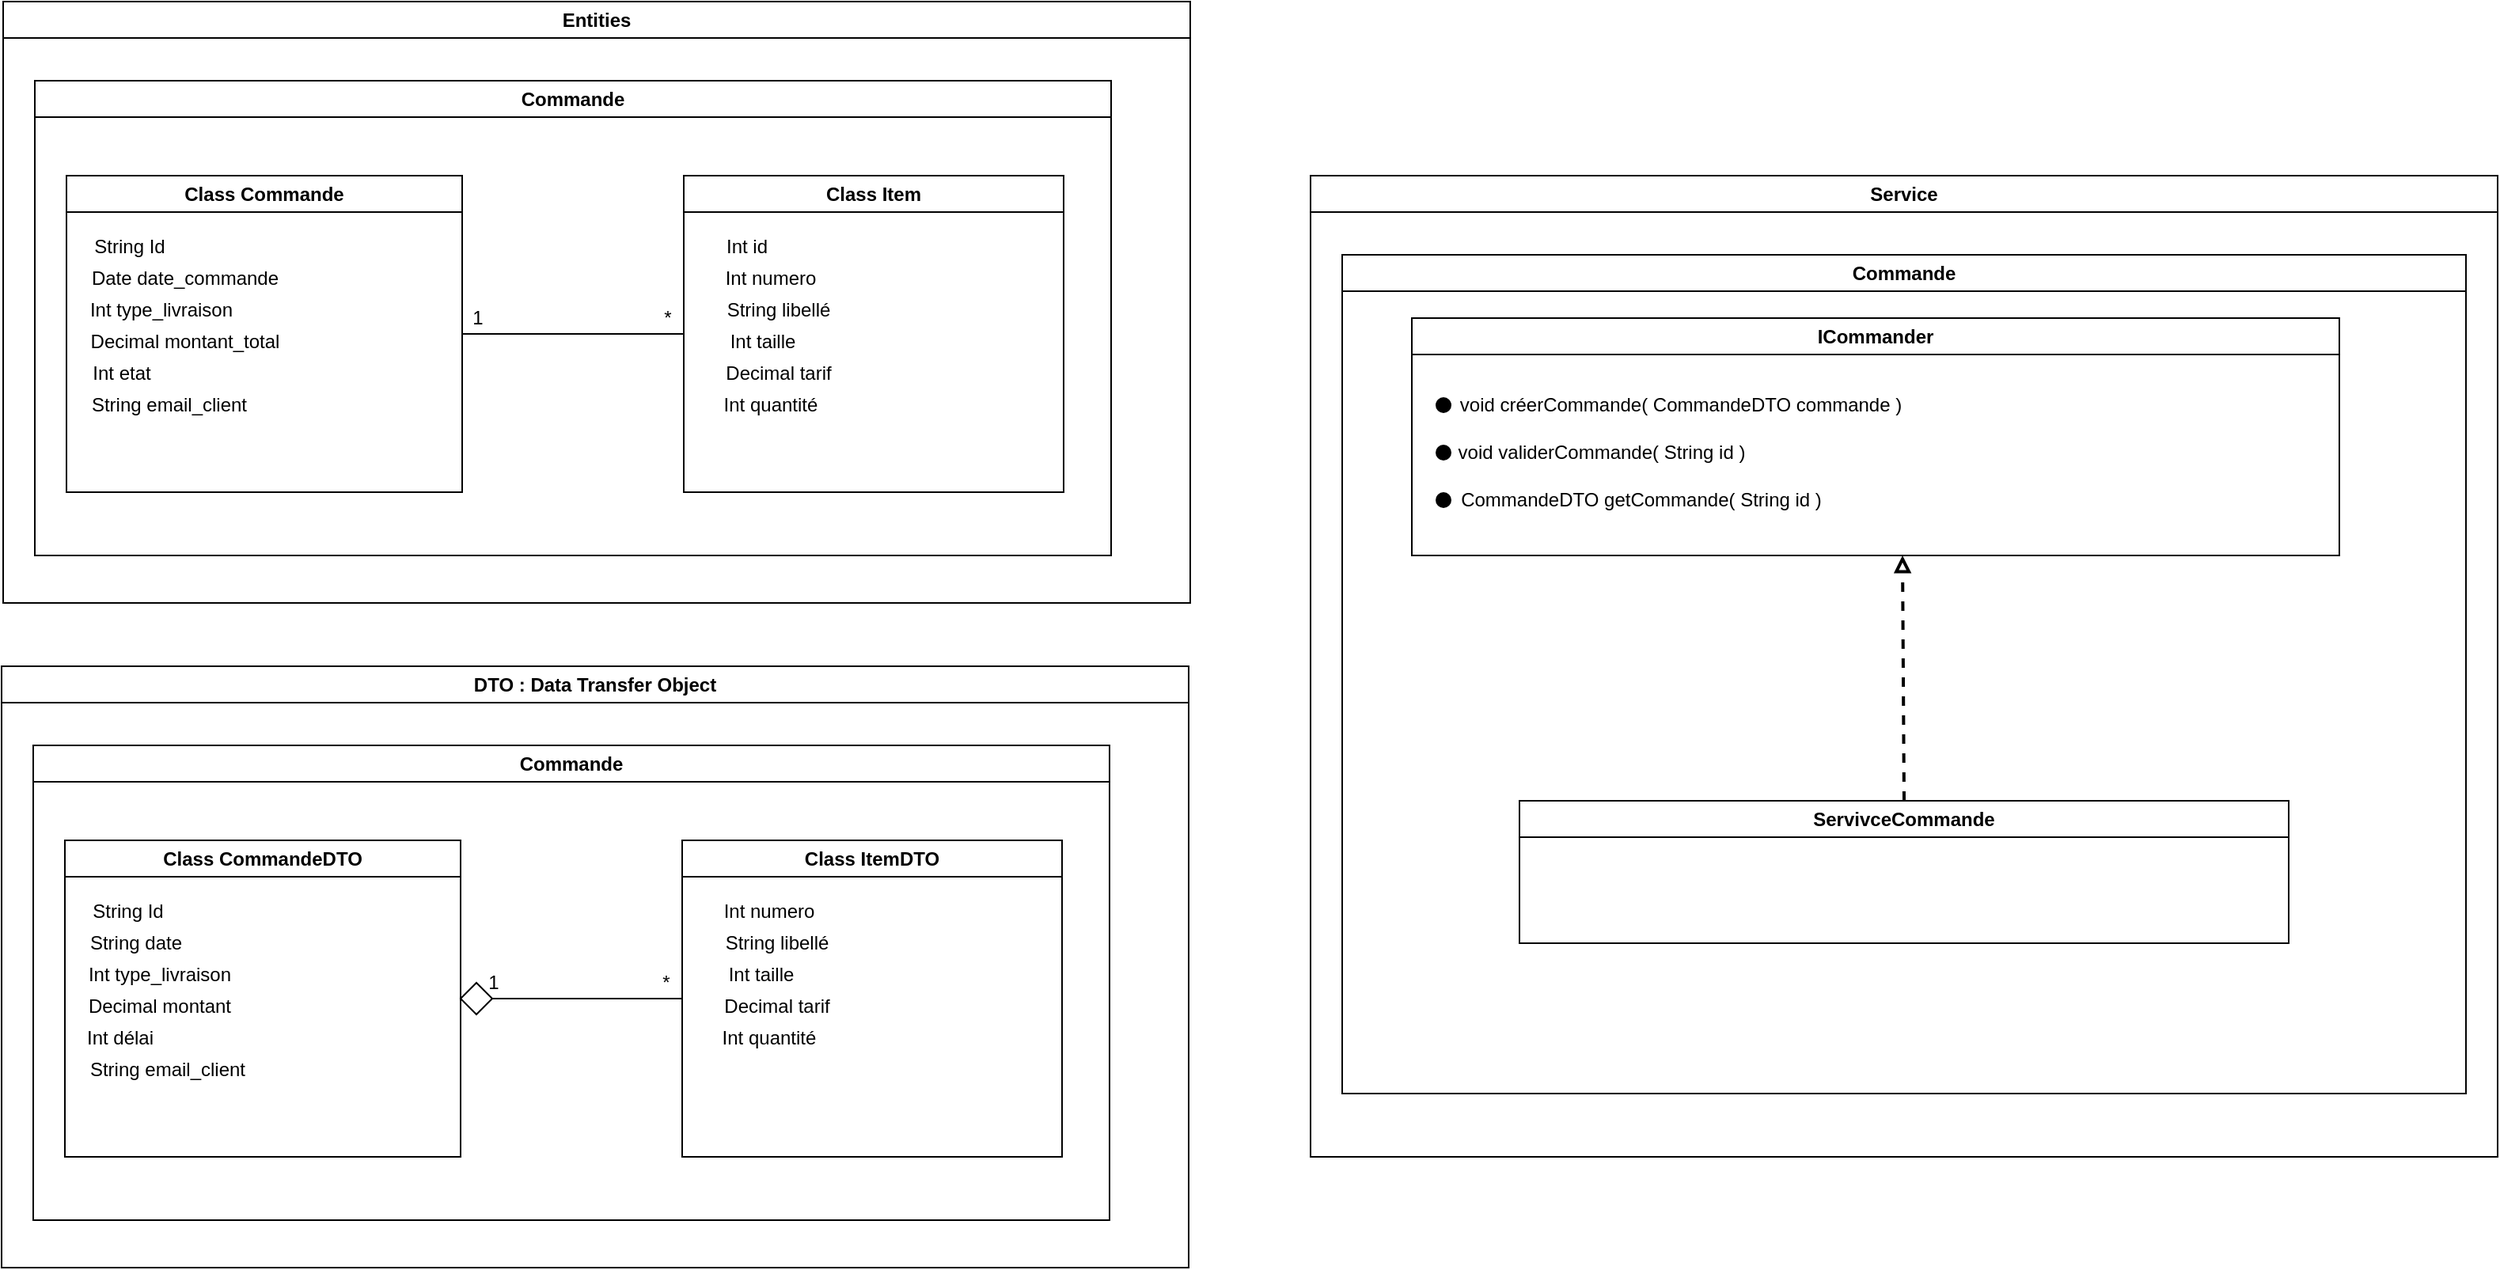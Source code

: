 <mxfile version="21.6.8" type="device">
  <diagram name="Page-1" id="MczotQ8Ki7MUzHi3CZ2g">
    <mxGraphModel dx="1114" dy="864" grid="1" gridSize="10" guides="1" tooltips="1" connect="1" arrows="1" fold="1" page="1" pageScale="1" pageWidth="827" pageHeight="1169" math="0" shadow="0">
      <root>
        <mxCell id="0" />
        <mxCell id="1" parent="0" />
        <mxCell id="skU3gdwwQWXqQKOJR1EM-1" value="Entities" style="swimlane;whiteSpace=wrap;html=1;" vertex="1" parent="1">
          <mxGeometry x="40" y="80" width="750" height="380" as="geometry" />
        </mxCell>
        <mxCell id="skU3gdwwQWXqQKOJR1EM-2" value="Commande" style="swimlane;whiteSpace=wrap;html=1;" vertex="1" parent="skU3gdwwQWXqQKOJR1EM-1">
          <mxGeometry x="20" y="50" width="680" height="300" as="geometry" />
        </mxCell>
        <mxCell id="skU3gdwwQWXqQKOJR1EM-3" value="Class Commande" style="swimlane;whiteSpace=wrap;html=1;" vertex="1" parent="skU3gdwwQWXqQKOJR1EM-2">
          <mxGeometry x="20" y="60" width="250" height="200" as="geometry" />
        </mxCell>
        <mxCell id="skU3gdwwQWXqQKOJR1EM-15" value="String Id" style="text;html=1;strokeColor=none;fillColor=none;align=center;verticalAlign=middle;whiteSpace=wrap;rounded=0;" vertex="1" parent="skU3gdwwQWXqQKOJR1EM-3">
          <mxGeometry x="10" y="30" width="60" height="30" as="geometry" />
        </mxCell>
        <mxCell id="skU3gdwwQWXqQKOJR1EM-16" value="Date date_commande" style="text;html=1;strokeColor=none;fillColor=none;align=center;verticalAlign=middle;whiteSpace=wrap;rounded=0;" vertex="1" parent="skU3gdwwQWXqQKOJR1EM-3">
          <mxGeometry x="10" y="50" width="130" height="30" as="geometry" />
        </mxCell>
        <mxCell id="skU3gdwwQWXqQKOJR1EM-17" value="Int type_livraison" style="text;html=1;strokeColor=none;fillColor=none;align=center;verticalAlign=middle;whiteSpace=wrap;rounded=0;" vertex="1" parent="skU3gdwwQWXqQKOJR1EM-3">
          <mxGeometry x="10" y="70" width="100" height="30" as="geometry" />
        </mxCell>
        <mxCell id="skU3gdwwQWXqQKOJR1EM-18" value="Decimal montant_total" style="text;html=1;strokeColor=none;fillColor=none;align=center;verticalAlign=middle;whiteSpace=wrap;rounded=0;" vertex="1" parent="skU3gdwwQWXqQKOJR1EM-3">
          <mxGeometry x="10" y="90" width="130" height="30" as="geometry" />
        </mxCell>
        <mxCell id="skU3gdwwQWXqQKOJR1EM-19" value="Int etat" style="text;html=1;strokeColor=none;fillColor=none;align=center;verticalAlign=middle;whiteSpace=wrap;rounded=0;" vertex="1" parent="skU3gdwwQWXqQKOJR1EM-3">
          <mxGeometry x="10" y="110" width="50" height="30" as="geometry" />
        </mxCell>
        <mxCell id="skU3gdwwQWXqQKOJR1EM-20" value="String email_client" style="text;html=1;strokeColor=none;fillColor=none;align=center;verticalAlign=middle;whiteSpace=wrap;rounded=0;" vertex="1" parent="skU3gdwwQWXqQKOJR1EM-3">
          <mxGeometry x="10" y="130" width="110" height="30" as="geometry" />
        </mxCell>
        <mxCell id="skU3gdwwQWXqQKOJR1EM-4" value="Class Item" style="swimlane;whiteSpace=wrap;html=1;" vertex="1" parent="skU3gdwwQWXqQKOJR1EM-2">
          <mxGeometry x="410" y="60" width="240" height="200" as="geometry" />
        </mxCell>
        <mxCell id="skU3gdwwQWXqQKOJR1EM-21" value="Int id" style="text;html=1;strokeColor=none;fillColor=none;align=center;verticalAlign=middle;whiteSpace=wrap;rounded=0;" vertex="1" parent="skU3gdwwQWXqQKOJR1EM-4">
          <mxGeometry x="10" y="30" width="60" height="30" as="geometry" />
        </mxCell>
        <mxCell id="skU3gdwwQWXqQKOJR1EM-22" value="Int numero" style="text;html=1;strokeColor=none;fillColor=none;align=center;verticalAlign=middle;whiteSpace=wrap;rounded=0;" vertex="1" parent="skU3gdwwQWXqQKOJR1EM-4">
          <mxGeometry x="10" y="50" width="90" height="30" as="geometry" />
        </mxCell>
        <mxCell id="skU3gdwwQWXqQKOJR1EM-23" value="String libellé" style="text;html=1;strokeColor=none;fillColor=none;align=center;verticalAlign=middle;whiteSpace=wrap;rounded=0;" vertex="1" parent="skU3gdwwQWXqQKOJR1EM-4">
          <mxGeometry x="10" y="70" width="100" height="30" as="geometry" />
        </mxCell>
        <mxCell id="skU3gdwwQWXqQKOJR1EM-24" value="Int taille" style="text;html=1;strokeColor=none;fillColor=none;align=center;verticalAlign=middle;whiteSpace=wrap;rounded=0;" vertex="1" parent="skU3gdwwQWXqQKOJR1EM-4">
          <mxGeometry x="10" y="90" width="80" height="30" as="geometry" />
        </mxCell>
        <mxCell id="skU3gdwwQWXqQKOJR1EM-25" value="Decimal tarif" style="text;html=1;strokeColor=none;fillColor=none;align=center;verticalAlign=middle;whiteSpace=wrap;rounded=0;" vertex="1" parent="skU3gdwwQWXqQKOJR1EM-4">
          <mxGeometry x="10" y="110" width="100" height="30" as="geometry" />
        </mxCell>
        <mxCell id="skU3gdwwQWXqQKOJR1EM-26" value="Int quantité" style="text;html=1;strokeColor=none;fillColor=none;align=center;verticalAlign=middle;whiteSpace=wrap;rounded=0;" vertex="1" parent="skU3gdwwQWXqQKOJR1EM-4">
          <mxGeometry x="10" y="130" width="90" height="30" as="geometry" />
        </mxCell>
        <mxCell id="skU3gdwwQWXqQKOJR1EM-6" value="" style="endArrow=none;html=1;rounded=0;exitX=1;exitY=0.5;exitDx=0;exitDy=0;entryX=0;entryY=0.5;entryDx=0;entryDy=0;" edge="1" parent="skU3gdwwQWXqQKOJR1EM-2" source="skU3gdwwQWXqQKOJR1EM-3" target="skU3gdwwQWXqQKOJR1EM-4">
          <mxGeometry width="50" height="50" relative="1" as="geometry">
            <mxPoint x="300" y="200" as="sourcePoint" />
            <mxPoint x="350" y="150" as="targetPoint" />
          </mxGeometry>
        </mxCell>
        <mxCell id="skU3gdwwQWXqQKOJR1EM-9" value="1" style="text;html=1;strokeColor=none;fillColor=none;align=center;verticalAlign=middle;whiteSpace=wrap;rounded=0;" vertex="1" parent="skU3gdwwQWXqQKOJR1EM-2">
          <mxGeometry x="250" y="135" width="60" height="30" as="geometry" />
        </mxCell>
        <mxCell id="skU3gdwwQWXqQKOJR1EM-10" value="*" style="text;html=1;strokeColor=none;fillColor=none;align=center;verticalAlign=middle;whiteSpace=wrap;rounded=0;strokeWidth=1;" vertex="1" parent="skU3gdwwQWXqQKOJR1EM-2">
          <mxGeometry x="370" y="135" width="60" height="30" as="geometry" />
        </mxCell>
        <mxCell id="skU3gdwwQWXqQKOJR1EM-27" value="DTO : Data Transfer Object" style="swimlane;whiteSpace=wrap;html=1;" vertex="1" parent="1">
          <mxGeometry x="39" y="500" width="750" height="380" as="geometry" />
        </mxCell>
        <mxCell id="skU3gdwwQWXqQKOJR1EM-28" value="Commande" style="swimlane;whiteSpace=wrap;html=1;" vertex="1" parent="skU3gdwwQWXqQKOJR1EM-27">
          <mxGeometry x="20" y="50" width="680" height="300" as="geometry" />
        </mxCell>
        <mxCell id="skU3gdwwQWXqQKOJR1EM-29" value="Class CommandeDTO" style="swimlane;whiteSpace=wrap;html=1;" vertex="1" parent="skU3gdwwQWXqQKOJR1EM-28">
          <mxGeometry x="20" y="60" width="250" height="200" as="geometry" />
        </mxCell>
        <mxCell id="skU3gdwwQWXqQKOJR1EM-30" value="String Id" style="text;html=1;strokeColor=none;fillColor=none;align=center;verticalAlign=middle;whiteSpace=wrap;rounded=0;" vertex="1" parent="skU3gdwwQWXqQKOJR1EM-29">
          <mxGeometry x="10" y="30" width="60" height="30" as="geometry" />
        </mxCell>
        <mxCell id="skU3gdwwQWXqQKOJR1EM-31" value="String date" style="text;html=1;strokeColor=none;fillColor=none;align=center;verticalAlign=middle;whiteSpace=wrap;rounded=0;" vertex="1" parent="skU3gdwwQWXqQKOJR1EM-29">
          <mxGeometry x="10" y="50" width="70" height="30" as="geometry" />
        </mxCell>
        <mxCell id="skU3gdwwQWXqQKOJR1EM-32" value="Int type_livraison" style="text;html=1;strokeColor=none;fillColor=none;align=center;verticalAlign=middle;whiteSpace=wrap;rounded=0;" vertex="1" parent="skU3gdwwQWXqQKOJR1EM-29">
          <mxGeometry x="10" y="70" width="100" height="30" as="geometry" />
        </mxCell>
        <mxCell id="skU3gdwwQWXqQKOJR1EM-33" value="Decimal montant" style="text;html=1;strokeColor=none;fillColor=none;align=center;verticalAlign=middle;whiteSpace=wrap;rounded=0;" vertex="1" parent="skU3gdwwQWXqQKOJR1EM-29">
          <mxGeometry x="10" y="90" width="100" height="30" as="geometry" />
        </mxCell>
        <mxCell id="skU3gdwwQWXqQKOJR1EM-34" value="Int délai" style="text;html=1;strokeColor=none;fillColor=none;align=center;verticalAlign=middle;whiteSpace=wrap;rounded=0;" vertex="1" parent="skU3gdwwQWXqQKOJR1EM-29">
          <mxGeometry x="10" y="110" width="50" height="30" as="geometry" />
        </mxCell>
        <mxCell id="skU3gdwwQWXqQKOJR1EM-35" value="String email_client" style="text;html=1;strokeColor=none;fillColor=none;align=center;verticalAlign=middle;whiteSpace=wrap;rounded=0;" vertex="1" parent="skU3gdwwQWXqQKOJR1EM-29">
          <mxGeometry x="10" y="130" width="110" height="30" as="geometry" />
        </mxCell>
        <mxCell id="skU3gdwwQWXqQKOJR1EM-36" value="Class ItemDTO" style="swimlane;whiteSpace=wrap;html=1;" vertex="1" parent="skU3gdwwQWXqQKOJR1EM-28">
          <mxGeometry x="410" y="60" width="240" height="200" as="geometry" />
        </mxCell>
        <mxCell id="skU3gdwwQWXqQKOJR1EM-38" value="Int numero" style="text;html=1;strokeColor=none;fillColor=none;align=center;verticalAlign=middle;whiteSpace=wrap;rounded=0;" vertex="1" parent="skU3gdwwQWXqQKOJR1EM-36">
          <mxGeometry x="10" y="30" width="90" height="30" as="geometry" />
        </mxCell>
        <mxCell id="skU3gdwwQWXqQKOJR1EM-39" value="String libellé" style="text;html=1;strokeColor=none;fillColor=none;align=center;verticalAlign=middle;whiteSpace=wrap;rounded=0;" vertex="1" parent="skU3gdwwQWXqQKOJR1EM-36">
          <mxGeometry x="10" y="50" width="100" height="30" as="geometry" />
        </mxCell>
        <mxCell id="skU3gdwwQWXqQKOJR1EM-40" value="Int taille" style="text;html=1;strokeColor=none;fillColor=none;align=center;verticalAlign=middle;whiteSpace=wrap;rounded=0;" vertex="1" parent="skU3gdwwQWXqQKOJR1EM-36">
          <mxGeometry x="10" y="70" width="80" height="30" as="geometry" />
        </mxCell>
        <mxCell id="skU3gdwwQWXqQKOJR1EM-41" value="Decimal tarif" style="text;html=1;strokeColor=none;fillColor=none;align=center;verticalAlign=middle;whiteSpace=wrap;rounded=0;" vertex="1" parent="skU3gdwwQWXqQKOJR1EM-36">
          <mxGeometry x="10" y="90" width="100" height="30" as="geometry" />
        </mxCell>
        <mxCell id="skU3gdwwQWXqQKOJR1EM-42" value="Int quantité" style="text;html=1;strokeColor=none;fillColor=none;align=center;verticalAlign=middle;whiteSpace=wrap;rounded=0;" vertex="1" parent="skU3gdwwQWXqQKOJR1EM-36">
          <mxGeometry x="10" y="110" width="90" height="30" as="geometry" />
        </mxCell>
        <mxCell id="skU3gdwwQWXqQKOJR1EM-43" value="" style="endArrow=none;html=1;rounded=0;exitX=1;exitY=0.5;exitDx=0;exitDy=0;entryX=0;entryY=0.5;entryDx=0;entryDy=0;" edge="1" parent="skU3gdwwQWXqQKOJR1EM-28" source="skU3gdwwQWXqQKOJR1EM-29" target="skU3gdwwQWXqQKOJR1EM-36">
          <mxGeometry width="50" height="50" relative="1" as="geometry">
            <mxPoint x="300" y="200" as="sourcePoint" />
            <mxPoint x="350" y="150" as="targetPoint" />
          </mxGeometry>
        </mxCell>
        <mxCell id="skU3gdwwQWXqQKOJR1EM-44" value="1" style="text;html=1;strokeColor=none;fillColor=none;align=center;verticalAlign=middle;whiteSpace=wrap;rounded=0;" vertex="1" parent="skU3gdwwQWXqQKOJR1EM-28">
          <mxGeometry x="261" y="135" width="60" height="30" as="geometry" />
        </mxCell>
        <mxCell id="skU3gdwwQWXqQKOJR1EM-45" value="*" style="text;html=1;strokeColor=none;fillColor=none;align=center;verticalAlign=middle;whiteSpace=wrap;rounded=0;strokeWidth=1;" vertex="1" parent="skU3gdwwQWXqQKOJR1EM-28">
          <mxGeometry x="370" y="135" width="60" height="30" as="geometry" />
        </mxCell>
        <mxCell id="skU3gdwwQWXqQKOJR1EM-46" value="" style="rhombus;whiteSpace=wrap;html=1;" vertex="1" parent="skU3gdwwQWXqQKOJR1EM-28">
          <mxGeometry x="270" y="150" width="20" height="20" as="geometry" />
        </mxCell>
        <mxCell id="skU3gdwwQWXqQKOJR1EM-47" value="Service" style="swimlane;whiteSpace=wrap;html=1;" vertex="1" parent="1">
          <mxGeometry x="866" y="190" width="750" height="620" as="geometry" />
        </mxCell>
        <mxCell id="skU3gdwwQWXqQKOJR1EM-48" value="Commande" style="swimlane;whiteSpace=wrap;html=1;" vertex="1" parent="skU3gdwwQWXqQKOJR1EM-47">
          <mxGeometry x="20" y="50" width="710" height="530" as="geometry" />
        </mxCell>
        <mxCell id="skU3gdwwQWXqQKOJR1EM-67" value="ICommander" style="swimlane;whiteSpace=wrap;html=1;" vertex="1" parent="skU3gdwwQWXqQKOJR1EM-48">
          <mxGeometry x="44" y="40" width="586" height="150" as="geometry" />
        </mxCell>
        <mxCell id="skU3gdwwQWXqQKOJR1EM-70" value="void créerCommande( CommandeDTO commande )" style="text;html=1;strokeColor=none;fillColor=none;align=center;verticalAlign=middle;whiteSpace=wrap;rounded=0;" vertex="1" parent="skU3gdwwQWXqQKOJR1EM-67">
          <mxGeometry x="10" y="40" width="320" height="30" as="geometry" />
        </mxCell>
        <mxCell id="skU3gdwwQWXqQKOJR1EM-72" value="void validerCommande( String id )" style="text;html=1;strokeColor=none;fillColor=none;align=center;verticalAlign=middle;whiteSpace=wrap;rounded=0;" vertex="1" parent="skU3gdwwQWXqQKOJR1EM-67">
          <mxGeometry x="10" y="70" width="220" height="30" as="geometry" />
        </mxCell>
        <mxCell id="skU3gdwwQWXqQKOJR1EM-73" value="CommandeDTO getCommande( String id )" style="text;html=1;strokeColor=none;fillColor=none;align=center;verticalAlign=middle;whiteSpace=wrap;rounded=0;" vertex="1" parent="skU3gdwwQWXqQKOJR1EM-67">
          <mxGeometry x="10" y="100" width="270" height="30" as="geometry" />
        </mxCell>
        <mxCell id="skU3gdwwQWXqQKOJR1EM-74" value="" style="shape=waypoint;sketch=0;fillStyle=solid;size=6;pointerEvents=1;points=[];fillColor=none;resizable=0;rotatable=0;perimeter=centerPerimeter;snapToPoint=1;strokeWidth=3;" vertex="1" parent="skU3gdwwQWXqQKOJR1EM-67">
          <mxGeometry x="10" y="45" width="20" height="20" as="geometry" />
        </mxCell>
        <mxCell id="skU3gdwwQWXqQKOJR1EM-75" value="" style="shape=waypoint;sketch=0;fillStyle=solid;size=6;pointerEvents=1;points=[];fillColor=none;resizable=0;rotatable=0;perimeter=centerPerimeter;snapToPoint=1;strokeWidth=3;" vertex="1" parent="skU3gdwwQWXqQKOJR1EM-67">
          <mxGeometry x="10" y="75" width="20" height="20" as="geometry" />
        </mxCell>
        <mxCell id="skU3gdwwQWXqQKOJR1EM-76" value="" style="shape=waypoint;sketch=0;fillStyle=solid;size=6;pointerEvents=1;points=[];fillColor=none;resizable=0;rotatable=0;perimeter=centerPerimeter;snapToPoint=1;strokeWidth=3;" vertex="1" parent="skU3gdwwQWXqQKOJR1EM-67">
          <mxGeometry x="10" y="105" width="20" height="20" as="geometry" />
        </mxCell>
        <mxCell id="skU3gdwwQWXqQKOJR1EM-77" value="ServivceCommande" style="swimlane;whiteSpace=wrap;html=1;" vertex="1" parent="skU3gdwwQWXqQKOJR1EM-48">
          <mxGeometry x="112" y="345" width="486" height="90" as="geometry" />
        </mxCell>
        <mxCell id="skU3gdwwQWXqQKOJR1EM-78" value="" style="endArrow=block;html=1;rounded=0;exitX=0.5;exitY=0;exitDx=0;exitDy=0;strokeWidth=2;endFill=0;startArrow=none;startFill=0;dashed=1;" edge="1" parent="skU3gdwwQWXqQKOJR1EM-48" source="skU3gdwwQWXqQKOJR1EM-77">
          <mxGeometry width="50" height="50" relative="1" as="geometry">
            <mxPoint x="305" y="290" as="sourcePoint" />
            <mxPoint x="354" y="190" as="targetPoint" />
          </mxGeometry>
        </mxCell>
      </root>
    </mxGraphModel>
  </diagram>
</mxfile>

